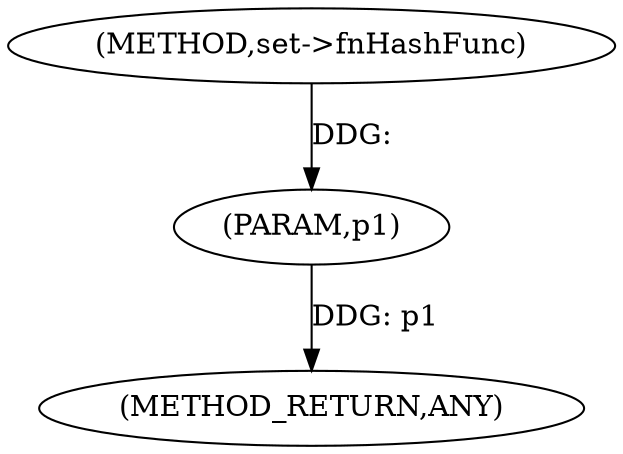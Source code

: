 digraph "set-&gt;fnHashFunc" {  
"100123" [label = <(METHOD,set-&gt;fnHashFunc)> ]
"100125" [label = <(METHOD_RETURN,ANY)> ]
"100124" [label = <(PARAM,p1)> ]
  "100124" -> "100125"  [ label = "DDG: p1"] 
  "100123" -> "100124"  [ label = "DDG: "] 
}
